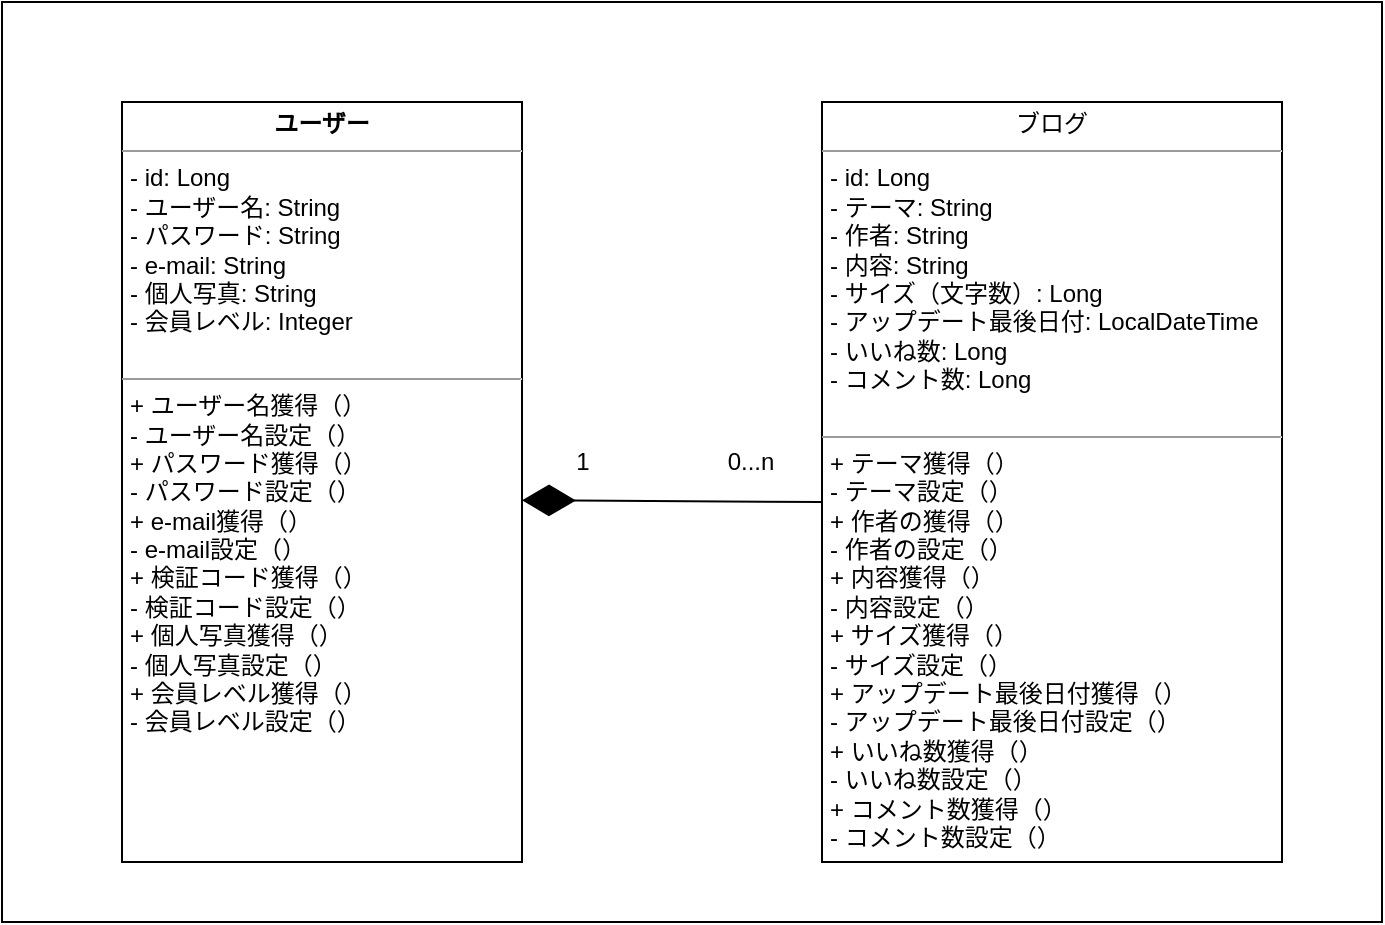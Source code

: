 <mxfile>
    <diagram id="avVG5mVH9uRIEWctIzHI" name="第 1 页">
        <mxGraphModel dx="898" dy="573" grid="1" gridSize="10" guides="1" tooltips="1" connect="1" arrows="1" fold="1" page="1" pageScale="1" pageWidth="827" pageHeight="1169" math="0" shadow="0">
            <root>
                <mxCell id="0"/>
                <mxCell id="1" parent="0"/>
                <mxCell id="11" value="" style="rounded=0;whiteSpace=wrap;html=1;" parent="1" vertex="1">
                    <mxGeometry x="60" y="40" width="690" height="460" as="geometry"/>
                </mxCell>
                <mxCell id="4" value="&lt;p style=&quot;text-align: center ; margin: 4px 0px 0px&quot;&gt;&lt;b&gt;ユーザー&lt;/b&gt;&lt;/p&gt;&lt;hr size=&quot;1&quot;&gt;&lt;p style=&quot;margin: 0px ; margin-left: 4px&quot;&gt;- id: Long&lt;/p&gt;&lt;p style=&quot;margin: 0px ; margin-left: 4px&quot;&gt;- ユーザー名: String&lt;/p&gt;&lt;p style=&quot;margin: 0px ; margin-left: 4px&quot;&gt;- パスワード: String&lt;/p&gt;&lt;p style=&quot;margin: 0px ; margin-left: 4px&quot;&gt;- e-mail: String&lt;/p&gt;&lt;p style=&quot;margin: 0px ; margin-left: 4px&quot;&gt;- 個人写真: String&lt;/p&gt;&lt;p style=&quot;margin: 0px ; margin-left: 4px&quot;&gt;- 会員レベル: Integer&lt;/p&gt;&lt;p style=&quot;margin: 0px ; margin-left: 4px&quot;&gt;&lt;br&gt;&lt;/p&gt;&lt;hr size=&quot;1&quot;&gt;&lt;p style=&quot;margin: 0px ; margin-left: 4px&quot;&gt;+ ユーザー名獲得（）&lt;/p&gt;&lt;p style=&quot;margin: 0px ; margin-left: 4px&quot;&gt;- ユーザー名設定（）&lt;/p&gt;&lt;p style=&quot;margin: 0px ; margin-left: 4px&quot;&gt;+ パスワード獲得（）&lt;/p&gt;&lt;p style=&quot;margin: 0px ; margin-left: 4px&quot;&gt;- パスワード設定（）&lt;/p&gt;&lt;p style=&quot;margin: 0px ; margin-left: 4px&quot;&gt;+ e-mail獲得（）&lt;/p&gt;&lt;p style=&quot;margin: 0px ; margin-left: 4px&quot;&gt;- e-mail設定（）&lt;/p&gt;&lt;p style=&quot;margin: 0px ; margin-left: 4px&quot;&gt;+ 検証コード獲得（）&lt;/p&gt;&lt;p style=&quot;margin: 0px ; margin-left: 4px&quot;&gt;- 検証コード設定（）&lt;/p&gt;&lt;p style=&quot;margin: 0px ; margin-left: 4px&quot;&gt;+ 個人写真獲得（）&lt;/p&gt;&lt;p style=&quot;margin: 0px ; margin-left: 4px&quot;&gt;- 個人写真設定（）&lt;/p&gt;&lt;p style=&quot;margin: 0px ; margin-left: 4px&quot;&gt;+ 会員レベル獲得（）&lt;/p&gt;&lt;p style=&quot;margin: 0px ; margin-left: 4px&quot;&gt;- 会員レベル設定（）&lt;/p&gt;&lt;p style=&quot;margin: 0px ; margin-left: 4px&quot;&gt;&lt;br&gt;&lt;/p&gt;&lt;p style=&quot;margin: 0px ; margin-left: 4px&quot;&gt;&lt;br&gt;&lt;/p&gt;" style="verticalAlign=top;align=left;overflow=fill;fontSize=12;fontFamily=Helvetica;html=1;" parent="1" vertex="1">
                    <mxGeometry x="120" y="90" width="200" height="380" as="geometry"/>
                </mxCell>
                <mxCell id="5" value="&lt;p style=&quot;margin: 0px ; margin-top: 4px ; text-align: center&quot;&gt;ブログ&lt;/p&gt;&lt;hr size=&quot;1&quot;&gt;&lt;p style=&quot;margin: 0px ; margin-left: 4px&quot;&gt;- id: Long&lt;/p&gt;&lt;p style=&quot;margin: 0px ; margin-left: 4px&quot;&gt;- テーマ: String&lt;/p&gt;&lt;p style=&quot;margin: 0px ; margin-left: 4px&quot;&gt;- 作者: String&lt;/p&gt;&lt;p style=&quot;margin: 0px ; margin-left: 4px&quot;&gt;- 内容: String&lt;/p&gt;&lt;p style=&quot;margin: 0px ; margin-left: 4px&quot;&gt;- サイズ（文字数）: Long&lt;/p&gt;&lt;p style=&quot;margin: 0px ; margin-left: 4px&quot;&gt;- アップデート最後日付: LocalDateTime&lt;/p&gt;&lt;p style=&quot;margin: 0px ; margin-left: 4px&quot;&gt;- いいね数: Long&lt;/p&gt;&lt;p style=&quot;margin: 0px ; margin-left: 4px&quot;&gt;- コメント数: Long&lt;/p&gt;&lt;p style=&quot;margin: 0px ; margin-left: 4px&quot;&gt;&lt;br&gt;&lt;/p&gt;&lt;hr size=&quot;1&quot;&gt;&lt;p style=&quot;margin: 0px ; margin-left: 4px&quot;&gt;+ テーマ獲得（）&lt;/p&gt;&lt;p style=&quot;margin: 0px ; margin-left: 4px&quot;&gt;- テーマ設定（）&lt;/p&gt;&lt;p style=&quot;margin: 0px ; margin-left: 4px&quot;&gt;+ 作者の獲得（）&lt;/p&gt;&lt;p style=&quot;margin: 0px ; margin-left: 4px&quot;&gt;- 作者の設定（）&lt;/p&gt;&lt;p style=&quot;margin: 0px ; margin-left: 4px&quot;&gt;+ 内容獲得（）&lt;/p&gt;&lt;p style=&quot;margin: 0px ; margin-left: 4px&quot;&gt;- 内容設定（）&lt;/p&gt;&lt;p style=&quot;margin: 0px ; margin-left: 4px&quot;&gt;+ サイズ獲得（）&lt;/p&gt;&lt;p style=&quot;margin: 0px ; margin-left: 4px&quot;&gt;- サイズ設定（）&lt;/p&gt;&lt;p style=&quot;margin: 0px ; margin-left: 4px&quot;&gt;+ アップデート最後日付獲得（）&lt;/p&gt;&lt;p style=&quot;margin: 0px ; margin-left: 4px&quot;&gt;- アップデート最後日付設定（）&lt;/p&gt;&lt;p style=&quot;margin: 0px ; margin-left: 4px&quot;&gt;+ いいね数獲得（）&lt;/p&gt;&lt;p style=&quot;margin: 0px ; margin-left: 4px&quot;&gt;- いいね数設定（）&lt;/p&gt;&lt;p style=&quot;margin: 0px ; margin-left: 4px&quot;&gt;+ コメント数獲得（）&lt;/p&gt;&lt;p style=&quot;margin: 0px ; margin-left: 4px&quot;&gt;- コメント数設定（）&lt;/p&gt;&lt;p style=&quot;margin: 0px ; margin-left: 4px&quot;&gt;&lt;br&gt;&lt;/p&gt;" style="verticalAlign=top;align=left;overflow=fill;fontSize=12;fontFamily=Helvetica;html=1;" parent="1" vertex="1">
                    <mxGeometry x="470" y="90" width="230" height="380" as="geometry"/>
                </mxCell>
                <mxCell id="8" value="1" style="text;html=1;resizable=0;autosize=1;align=center;verticalAlign=middle;points=[];fillColor=none;strokeColor=none;rounded=0;" parent="1" vertex="1">
                    <mxGeometry x="340" y="260" width="20" height="20" as="geometry"/>
                </mxCell>
                <mxCell id="9" value="0...n" style="text;html=1;resizable=0;autosize=1;align=center;verticalAlign=middle;points=[];fillColor=none;strokeColor=none;rounded=0;" parent="1" vertex="1">
                    <mxGeometry x="414" y="260" width="40" height="20" as="geometry"/>
                </mxCell>
                <mxCell id="10" value="" style="endArrow=diamondThin;endFill=1;endSize=24;html=1;entryX=1;entryY=0.524;entryDx=0;entryDy=0;entryPerimeter=0;" parent="1" target="4" edge="1">
                    <mxGeometry width="160" relative="1" as="geometry">
                        <mxPoint x="470" y="290" as="sourcePoint"/>
                        <mxPoint x="340" y="290" as="targetPoint"/>
                    </mxGeometry>
                </mxCell>
            </root>
        </mxGraphModel>
    </diagram>
</mxfile>